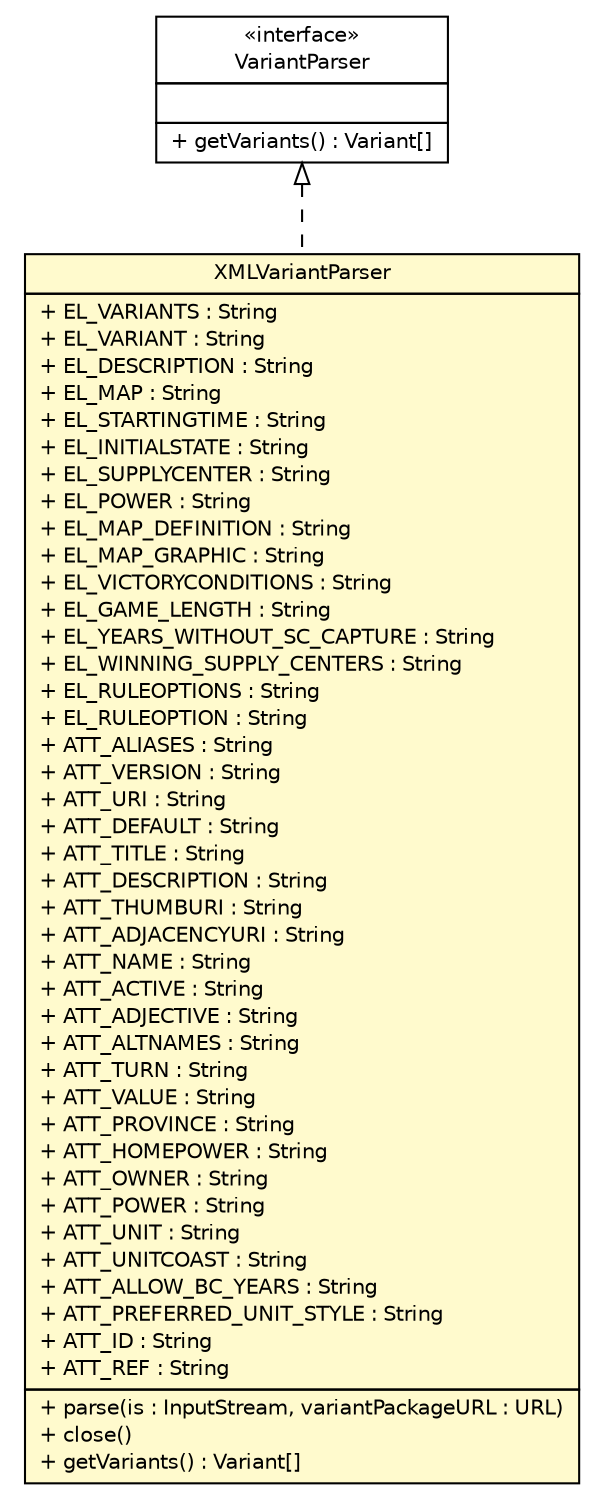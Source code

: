 #!/usr/local/bin/dot
#
# Class diagram 
# Generated by UMLGraph version 5.2 (http://www.umlgraph.org/)
#

digraph G {
	edge [fontname="Helvetica",fontsize=10,labelfontname="Helvetica",labelfontsize=10];
	node [fontname="Helvetica",fontsize=10,shape=plaintext];
	nodesep=0.25;
	ranksep=0.5;
	// dip.world.variant.parser.XMLVariantParser
	c11388 [label=<<table title="dip.world.variant.parser.XMLVariantParser" border="0" cellborder="1" cellspacing="0" cellpadding="2" port="p" bgcolor="lemonChiffon" href="./XMLVariantParser.html">
		<tr><td><table border="0" cellspacing="0" cellpadding="1">
<tr><td align="center" balign="center"> XMLVariantParser </td></tr>
		</table></td></tr>
		<tr><td><table border="0" cellspacing="0" cellpadding="1">
<tr><td align="left" balign="left"> + EL_VARIANTS : String </td></tr>
<tr><td align="left" balign="left"> + EL_VARIANT : String </td></tr>
<tr><td align="left" balign="left"> + EL_DESCRIPTION : String </td></tr>
<tr><td align="left" balign="left"> + EL_MAP : String </td></tr>
<tr><td align="left" balign="left"> + EL_STARTINGTIME : String </td></tr>
<tr><td align="left" balign="left"> + EL_INITIALSTATE : String </td></tr>
<tr><td align="left" balign="left"> + EL_SUPPLYCENTER : String </td></tr>
<tr><td align="left" balign="left"> + EL_POWER : String </td></tr>
<tr><td align="left" balign="left"> + EL_MAP_DEFINITION : String </td></tr>
<tr><td align="left" balign="left"> + EL_MAP_GRAPHIC : String </td></tr>
<tr><td align="left" balign="left"> + EL_VICTORYCONDITIONS : String </td></tr>
<tr><td align="left" balign="left"> + EL_GAME_LENGTH : String </td></tr>
<tr><td align="left" balign="left"> + EL_YEARS_WITHOUT_SC_CAPTURE : String </td></tr>
<tr><td align="left" balign="left"> + EL_WINNING_SUPPLY_CENTERS : String </td></tr>
<tr><td align="left" balign="left"> + EL_RULEOPTIONS : String </td></tr>
<tr><td align="left" balign="left"> + EL_RULEOPTION : String </td></tr>
<tr><td align="left" balign="left"> + ATT_ALIASES : String </td></tr>
<tr><td align="left" balign="left"> + ATT_VERSION : String </td></tr>
<tr><td align="left" balign="left"> + ATT_URI : String </td></tr>
<tr><td align="left" balign="left"> + ATT_DEFAULT : String </td></tr>
<tr><td align="left" balign="left"> + ATT_TITLE : String </td></tr>
<tr><td align="left" balign="left"> + ATT_DESCRIPTION : String </td></tr>
<tr><td align="left" balign="left"> + ATT_THUMBURI : String </td></tr>
<tr><td align="left" balign="left"> + ATT_ADJACENCYURI : String </td></tr>
<tr><td align="left" balign="left"> + ATT_NAME : String </td></tr>
<tr><td align="left" balign="left"> + ATT_ACTIVE : String </td></tr>
<tr><td align="left" balign="left"> + ATT_ADJECTIVE : String </td></tr>
<tr><td align="left" balign="left"> + ATT_ALTNAMES : String </td></tr>
<tr><td align="left" balign="left"> + ATT_TURN : String </td></tr>
<tr><td align="left" balign="left"> + ATT_VALUE : String </td></tr>
<tr><td align="left" balign="left"> + ATT_PROVINCE : String </td></tr>
<tr><td align="left" balign="left"> + ATT_HOMEPOWER : String </td></tr>
<tr><td align="left" balign="left"> + ATT_OWNER : String </td></tr>
<tr><td align="left" balign="left"> + ATT_POWER : String </td></tr>
<tr><td align="left" balign="left"> + ATT_UNIT : String </td></tr>
<tr><td align="left" balign="left"> + ATT_UNITCOAST : String </td></tr>
<tr><td align="left" balign="left"> + ATT_ALLOW_BC_YEARS : String </td></tr>
<tr><td align="left" balign="left"> + ATT_PREFERRED_UNIT_STYLE : String </td></tr>
<tr><td align="left" balign="left"> + ATT_ID : String </td></tr>
<tr><td align="left" balign="left"> + ATT_REF : String </td></tr>
		</table></td></tr>
		<tr><td><table border="0" cellspacing="0" cellpadding="1">
<tr><td align="left" balign="left"> + parse(is : InputStream, variantPackageURL : URL) </td></tr>
<tr><td align="left" balign="left"> + close() </td></tr>
<tr><td align="left" balign="left"> + getVariants() : Variant[] </td></tr>
		</table></td></tr>
		</table>>, fontname="Helvetica", fontcolor="black", fontsize=10.0];
	// dip.world.variant.parser.VariantParser
	c11392 [label=<<table title="dip.world.variant.parser.VariantParser" border="0" cellborder="1" cellspacing="0" cellpadding="2" port="p" href="./VariantParser.html">
		<tr><td><table border="0" cellspacing="0" cellpadding="1">
<tr><td align="center" balign="center"> &#171;interface&#187; </td></tr>
<tr><td align="center" balign="center"> VariantParser </td></tr>
		</table></td></tr>
		<tr><td><table border="0" cellspacing="0" cellpadding="1">
<tr><td align="left" balign="left">  </td></tr>
		</table></td></tr>
		<tr><td><table border="0" cellspacing="0" cellpadding="1">
<tr><td align="left" balign="left"> + getVariants() : Variant[] </td></tr>
		</table></td></tr>
		</table>>, fontname="Helvetica", fontcolor="black", fontsize=10.0];
	//dip.world.variant.parser.XMLVariantParser implements dip.world.variant.parser.VariantParser
	c11392:p -> c11388:p [dir=back,arrowtail=empty,style=dashed];
}


